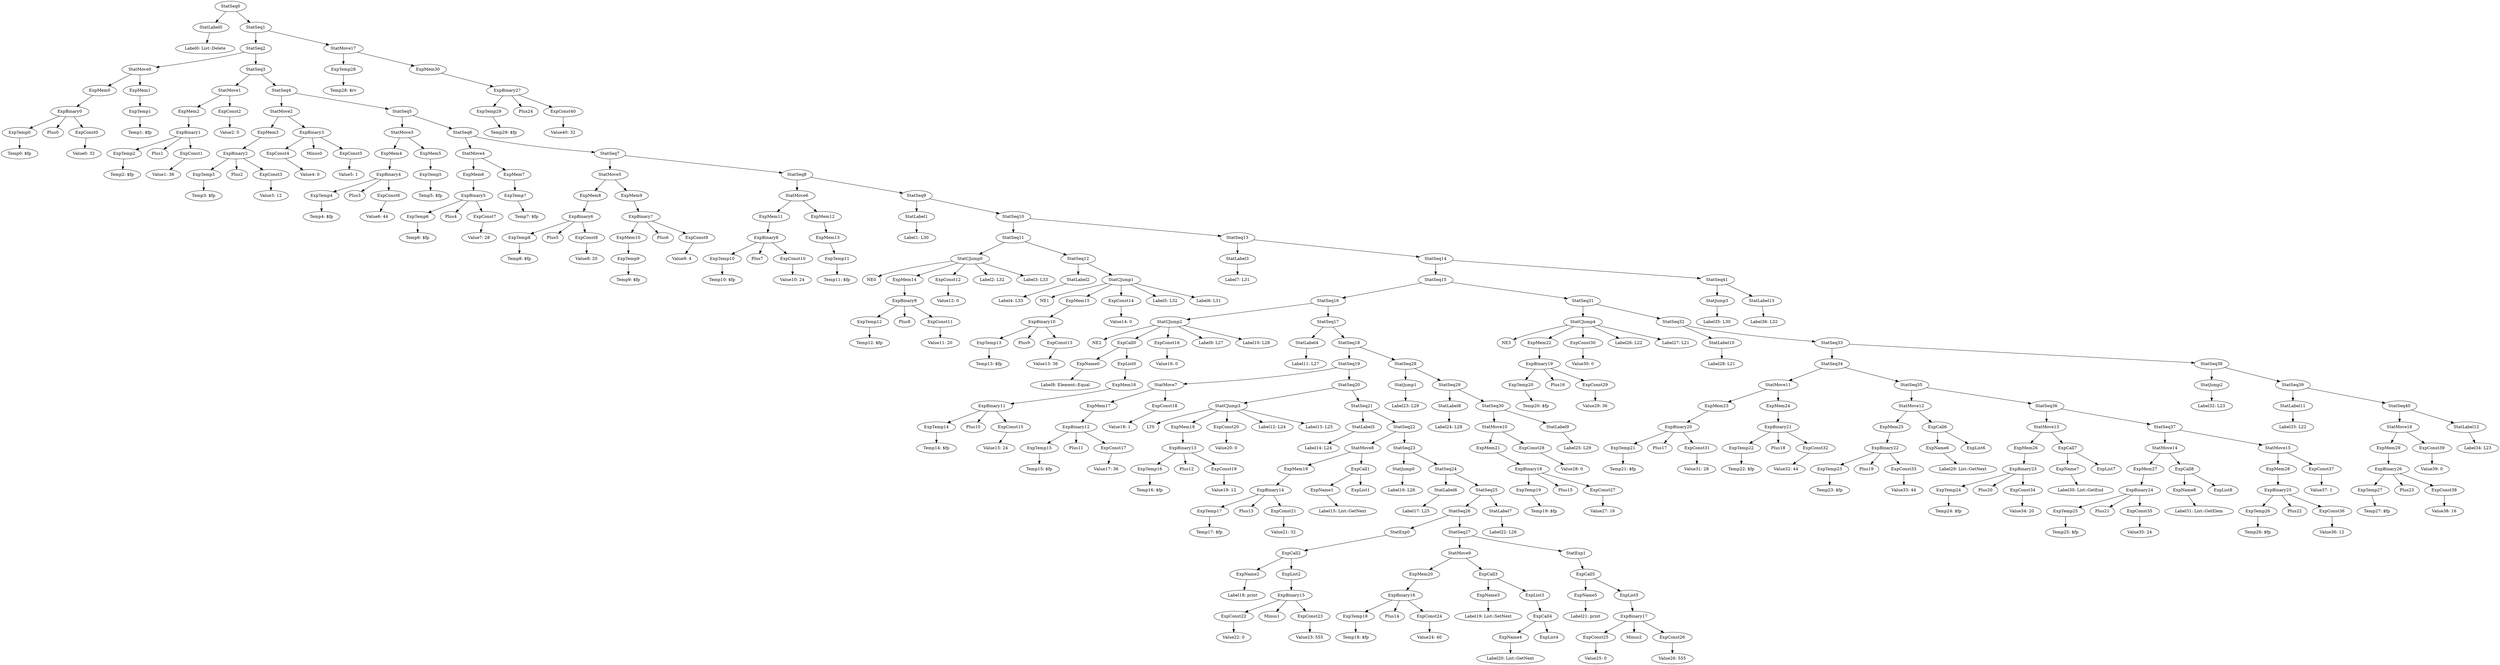 digraph {
	ordering = out;
	ExpMem30 -> ExpBinary27;
	ExpConst40 -> "Value40: 32";
	ExpTemp29 -> "Temp29: $fp";
	StatMove17 -> ExpTemp28;
	StatMove17 -> ExpMem30;
	StatJump3 -> "Label35: L30";
	StatSeq40 -> StatMove16;
	StatSeq40 -> StatLabel12;
	ExpConst39 -> "Value39: 0";
	ExpMem29 -> ExpBinary26;
	ExpConst38 -> "Value38: 16";
	ExpBinary26 -> ExpTemp27;
	ExpBinary26 -> Plus23;
	ExpBinary26 -> ExpConst38;
	ExpTemp27 -> "Temp27: $fp";
	StatSeq39 -> StatLabel11;
	StatSeq39 -> StatSeq40;
	StatLabel11 -> "Label33: L22";
	StatSeq38 -> StatJump2;
	StatSeq38 -> StatSeq39;
	StatJump2 -> "Label32: L23";
	ExpConst37 -> "Value37: 1";
	StatMove15 -> ExpMem28;
	StatMove15 -> ExpConst37;
	ExpTemp26 -> "Temp26: $fp";
	ExpCall8 -> ExpName8;
	ExpCall8 -> ExpList8;
	StatMove14 -> ExpMem27;
	StatMove14 -> ExpCall8;
	ExpMem27 -> ExpBinary24;
	ExpConst35 -> "Value35: 24";
	ExpTemp25 -> "Temp25: $fp";
	StatSeq16 -> StatCJump2;
	StatSeq16 -> StatSeq17;
	StatSeq7 -> StatMove5;
	StatSeq7 -> StatSeq8;
	ExpConst27 -> "Value27: 16";
	ExpConst19 -> "Value19: 12";
	StatMove12 -> ExpMem25;
	StatMove12 -> ExpCall6;
	ExpTemp15 -> "Temp15: $fp";
	StatSeq10 -> StatSeq11;
	StatSeq10 -> StatSeq13;
	StatMove13 -> ExpMem26;
	StatMove13 -> ExpCall7;
	ExpBinary10 -> ExpTemp13;
	ExpBinary10 -> Plus9;
	ExpBinary10 -> ExpConst13;
	ExpTemp13 -> "Temp13: $fp";
	ExpCall3 -> ExpName3;
	ExpCall3 -> ExpList3;
	ExpConst25 -> "Value25: 0";
	StatLabel2 -> "Label4: L33";
	StatMove5 -> ExpMem8;
	StatMove5 -> ExpMem9;
	ExpConst14 -> "Value14: 0";
	ExpConst9 -> "Value9: 4";
	ExpName0 -> "Label8: Element::Equal";
	ExpConst8 -> "Value8: 20";
	ExpTemp20 -> "Temp20: $fp";
	ExpConst11 -> "Value11: 20";
	StatCJump0 -> NE0;
	StatCJump0 -> ExpMem14;
	StatCJump0 -> ExpConst12;
	StatCJump0 -> "Label2: L32";
	StatCJump0 -> "Label3: L33";
	ExpCall0 -> ExpName0;
	ExpCall0 -> ExpList0;
	StatSeq9 -> StatLabel1;
	StatSeq9 -> StatSeq10;
	StatLabel1 -> "Label1: L30";
	ExpMem12 -> ExpMem13;
	StatSeq36 -> StatMove13;
	StatSeq36 -> StatSeq37;
	ExpMem11 -> ExpBinary8;
	StatMove11 -> ExpMem23;
	StatMove11 -> ExpMem24;
	ExpTemp10 -> "Temp10: $fp";
	ExpMem10 -> ExpTemp9;
	ExpConst30 -> "Value30: 0";
	ExpCall6 -> ExpName6;
	ExpCall6 -> ExpList6;
	ExpName5 -> "Label21: print";
	ExpBinary24 -> ExpTemp25;
	ExpBinary24 -> Plus21;
	ExpBinary24 -> ExpConst35;
	ExpBinary9 -> ExpTemp12;
	ExpBinary9 -> Plus8;
	ExpBinary9 -> ExpConst11;
	ExpCall4 -> ExpName4;
	ExpCall4 -> ExpList4;
	ExpBinary6 -> ExpTemp8;
	ExpBinary6 -> Plus5;
	ExpBinary6 -> ExpConst8;
	StatSeq13 -> StatLabel3;
	StatSeq13 -> StatSeq14;
	ExpConst3 -> "Value3: 12";
	ExpTemp17 -> "Temp17: $fp";
	ExpTemp23 -> "Temp23: $fp";
	StatSeq14 -> StatSeq15;
	StatSeq14 -> StatSeq41;
	StatCJump4 -> NE3;
	StatCJump4 -> ExpMem22;
	StatCJump4 -> ExpConst30;
	StatCJump4 -> "Label26: L22";
	StatCJump4 -> "Label27: L21";
	ExpMem13 -> ExpTemp11;
	ExpBinary27 -> ExpTemp29;
	ExpBinary27 -> Plus24;
	ExpBinary27 -> ExpConst40;
	StatMove1 -> ExpMem2;
	StatMove1 -> ExpConst2;
	StatSeq17 -> StatLabel4;
	StatSeq17 -> StatSeq18;
	ExpTemp19 -> "Temp19: $fp";
	StatSeq1 -> StatSeq2;
	StatSeq1 -> StatMove17;
	StatSeq30 -> StatMove10;
	StatSeq30 -> StatLabel9;
	ExpBinary22 -> ExpTemp23;
	ExpBinary22 -> Plus19;
	ExpBinary22 -> ExpConst33;
	StatLabel4 -> "Label11: L27";
	StatSeq23 -> StatJump0;
	StatSeq23 -> StatSeq24;
	ExpConst36 -> "Value36: 12";
	StatSeq5 -> StatMove3;
	StatSeq5 -> StatSeq6;
	ExpConst12 -> "Value12: 0";
	ExpTemp8 -> "Temp8: $fp";
	ExpMem15 -> ExpBinary10;
	ExpConst32 -> "Value32: 44";
	ExpConst1 -> "Value1: 36";
	ExpMem28 -> ExpBinary25;
	ExpName8 -> "Label31: List::GetElem";
	StatMove2 -> ExpMem3;
	StatMove2 -> ExpBinary3;
	ExpBinary13 -> ExpTemp16;
	ExpBinary13 -> Plus12;
	ExpBinary13 -> ExpConst19;
	StatMove16 -> ExpMem29;
	StatMove16 -> ExpConst39;
	ExpBinary23 -> ExpTemp24;
	ExpBinary23 -> Plus20;
	ExpBinary23 -> ExpConst34;
	StatLabel12 -> "Label34: L23";
	ExpBinary0 -> ExpTemp0;
	ExpBinary0 -> Plus0;
	ExpBinary0 -> ExpConst0;
	ExpBinary11 -> ExpTemp14;
	ExpBinary11 -> Plus10;
	ExpBinary11 -> ExpConst15;
	ExpBinary14 -> ExpTemp17;
	ExpBinary14 -> Plus13;
	ExpBinary14 -> ExpConst21;
	StatMove0 -> ExpMem0;
	StatMove0 -> ExpMem1;
	ExpTemp12 -> "Temp12: $fp";
	ExpTemp14 -> "Temp14: $fp";
	StatLabel6 -> "Label17: L25";
	StatJump1 -> "Label23: L29";
	ExpConst15 -> "Value15: 24";
	StatSeq3 -> StatMove1;
	StatSeq3 -> StatSeq4;
	ExpConst13 -> "Value13: 36";
	ExpMem7 -> ExpTemp7;
	ExpBinary3 -> ExpConst4;
	ExpBinary3 -> Minus0;
	ExpBinary3 -> ExpConst5;
	StatSeq8 -> StatMove6;
	StatSeq8 -> StatSeq9;
	ExpMem8 -> ExpBinary6;
	StatSeq6 -> StatMove4;
	StatSeq6 -> StatSeq7;
	ExpTemp11 -> "Temp11: $fp";
	ExpMem14 -> ExpBinary9;
	StatSeq31 -> StatCJump4;
	StatSeq31 -> StatSeq32;
	StatSeq0 -> StatLabel0;
	StatSeq0 -> StatSeq1;
	ExpConst23 -> "Value23: 555";
	ExpMem21 -> ExpBinary18;
	ExpTemp1 -> "Temp1: $fp";
	ExpBinary4 -> ExpTemp4;
	ExpBinary4 -> Plus3;
	ExpBinary4 -> ExpConst6;
	ExpTemp5 -> "Temp5: $fp";
	ExpBinary17 -> ExpConst25;
	ExpBinary17 -> Minus2;
	ExpBinary17 -> ExpConst26;
	ExpMem16 -> ExpBinary11;
	ExpBinary2 -> ExpTemp3;
	ExpBinary2 -> Plus2;
	ExpBinary2 -> ExpConst3;
	ExpMem3 -> ExpBinary2;
	ExpBinary1 -> ExpTemp2;
	ExpBinary1 -> Plus1;
	ExpBinary1 -> ExpConst1;
	ExpConst10 -> "Value10: 24";
	StatSeq4 -> StatMove2;
	StatSeq4 -> StatSeq5;
	ExpMem0 -> ExpBinary0;
	StatLabel13 -> "Label36: L32";
	StatSeq2 -> StatMove0;
	StatSeq2 -> StatSeq3;
	ExpMem1 -> ExpTemp1;
	ExpConst31 -> "Value31: 28";
	ExpMem9 -> ExpBinary7;
	ExpConst6 -> "Value6: 44";
	ExpTemp2 -> "Temp2: $fp";
	StatExp0 -> ExpCall2;
	ExpConst18 -> "Value18: 1";
	ExpConst26 -> "Value26: 555";
	StatSeq12 -> StatLabel2;
	StatSeq12 -> StatCJump1;
	ExpTemp4 -> "Temp4: $fp";
	StatLabel5 -> "Label14: L24";
	ExpTemp0 -> "Temp0: $fp";
	ExpConst0 -> "Value0: 32";
	StatLabel0 -> "Label0: List::Delete";
	ExpConst24 -> "Value24: 40";
	ExpBinary12 -> ExpTemp15;
	ExpBinary12 -> Plus11;
	ExpBinary12 -> ExpConst17;
	StatMove6 -> ExpMem11;
	StatMove6 -> ExpMem12;
	ExpBinary8 -> ExpTemp10;
	ExpBinary8 -> Plus7;
	ExpBinary8 -> ExpConst10;
	ExpConst5 -> "Value5: 1";
	StatSeq26 -> StatExp0;
	StatSeq26 -> StatSeq27;
	ExpMem2 -> ExpBinary1;
	StatSeq11 -> StatCJump0;
	StatSeq11 -> StatSeq12;
	ExpBinary7 -> ExpMem10;
	ExpBinary7 -> Plus6;
	ExpBinary7 -> ExpConst9;
	ExpBinary5 -> ExpTemp6;
	ExpBinary5 -> Plus4;
	ExpBinary5 -> ExpConst7;
	StatCJump2 -> NE2;
	StatCJump2 -> ExpCall0;
	StatCJump2 -> ExpConst16;
	StatCJump2 -> "Label9: L27";
	StatCJump2 -> "Label10: L28";
	ExpTemp16 -> "Temp16: $fp";
	ExpConst16 -> "Value16: 0";
	ExpMem6 -> ExpBinary5;
	ExpConst4 -> "Value4: 0";
	ExpConst17 -> "Value17: 36";
	ExpMem17 -> ExpBinary12;
	ExpTemp7 -> "Temp7: $fp";
	StatMove7 -> ExpMem17;
	StatMove7 -> ExpConst18;
	ExpMem18 -> ExpBinary13;
	StatSeq21 -> StatLabel5;
	StatSeq21 -> StatSeq22;
	StatLabel7 -> "Label22: L26";
	ExpName1 -> "Label15: List::GetNext";
	ExpMem24 -> ExpBinary21;
	ExpMem19 -> ExpBinary14;
	ExpCall1 -> ExpName1;
	ExpCall1 -> ExpList1;
	StatSeq19 -> StatMove7;
	StatSeq19 -> StatSeq20;
	StatSeq22 -> StatMove8;
	StatSeq22 -> StatSeq23;
	StatJump0 -> "Label16: L26";
	ExpName7 -> "Label30: List::GetEnd";
	StatSeq24 -> StatLabel6;
	StatSeq24 -> StatSeq25;
	ExpName2 -> "Label18: print";
	ExpConst2 -> "Value2: 0";
	ExpCall2 -> ExpName2;
	ExpCall2 -> ExpList2;
	StatSeq20 -> StatCJump3;
	StatSeq20 -> StatSeq21;
	ExpBinary15 -> ExpConst22;
	ExpBinary15 -> Minus1;
	ExpBinary15 -> ExpConst23;
	ExpList0 -> ExpMem16;
	ExpConst22 -> "Value22: 0";
	StatSeq34 -> StatMove11;
	StatSeq34 -> StatSeq35;
	ExpList2 -> ExpBinary15;
	ExpTemp22 -> "Temp22: $fp";
	ExpBinary16 -> ExpTemp18;
	ExpBinary16 -> Plus14;
	ExpBinary16 -> ExpConst24;
	ExpTemp18 -> "Temp18: $fp";
	ExpConst28 -> "Value28: 0";
	ExpMem20 -> ExpBinary16;
	StatMove4 -> ExpMem6;
	StatMove4 -> ExpMem7;
	StatMove9 -> ExpMem20;
	StatMove9 -> ExpCall3;
	ExpName3 -> "Label19: List::SetNext";
	ExpName4 -> "Label20: List::GetNext";
	ExpList3 -> ExpCall4;
	ExpTemp28 -> "Temp28: $rv";
	StatMove8 -> ExpMem19;
	StatMove8 -> ExpCall1;
	StatSeq32 -> StatLabel10;
	StatSeq32 -> StatSeq33;
	ExpBinary20 -> ExpTemp21;
	ExpBinary20 -> Plus17;
	ExpBinary20 -> ExpConst31;
	ExpTemp9 -> "Temp9: $fp";
	StatSeq27 -> StatMove9;
	StatSeq27 -> StatExp1;
	ExpCall5 -> ExpName5;
	ExpCall5 -> ExpList5;
	StatCJump3 -> LT0;
	StatCJump3 -> ExpMem18;
	StatCJump3 -> ExpConst20;
	StatCJump3 -> "Label12: L24";
	StatCJump3 -> "Label13: L25";
	ExpBinary21 -> ExpTemp22;
	ExpBinary21 -> Plus18;
	ExpBinary21 -> ExpConst32;
	StatExp1 -> ExpCall5;
	StatMove3 -> ExpMem4;
	StatMove3 -> ExpMem5;
	StatSeq25 -> StatSeq26;
	StatSeq25 -> StatLabel7;
	StatSeq41 -> StatJump3;
	StatSeq41 -> StatLabel13;
	StatLabel3 -> "Label7: L31";
	StatSeq18 -> StatSeq19;
	StatSeq18 -> StatSeq28;
	StatSeq28 -> StatJump1;
	StatSeq28 -> StatSeq29;
	ExpMem25 -> ExpBinary22;
	ExpMem26 -> ExpBinary23;
	ExpConst20 -> "Value20: 0";
	StatSeq29 -> StatLabel8;
	StatSeq29 -> StatSeq30;
	StatSeq37 -> StatMove14;
	StatSeq37 -> StatMove15;
	ExpTemp3 -> "Temp3: $fp";
	ExpTemp6 -> "Temp6: $fp";
	StatLabel8 -> "Label24: L28";
	ExpBinary18 -> ExpTemp19;
	ExpBinary18 -> Plus15;
	ExpBinary18 -> ExpConst27;
	ExpMem4 -> ExpBinary4;
	StatMove10 -> ExpMem21;
	StatMove10 -> ExpConst28;
	StatLabel9 -> "Label25: L29";
	StatSeq33 -> StatSeq34;
	StatSeq33 -> StatSeq38;
	StatSeq15 -> StatSeq16;
	StatSeq15 -> StatSeq31;
	ExpBinary19 -> ExpTemp20;
	ExpBinary19 -> Plus16;
	ExpBinary19 -> ExpConst29;
	ExpConst29 -> "Value29: 36";
	ExpList5 -> ExpBinary17;
	ExpTemp24 -> "Temp24: $fp";
	ExpMem5 -> ExpTemp5;
	ExpMem22 -> ExpBinary19;
	StatLabel10 -> "Label28: L21";
	ExpConst7 -> "Value7: 28";
	ExpTemp21 -> "Temp21: $fp";
	ExpBinary25 -> ExpTemp26;
	ExpBinary25 -> Plus22;
	ExpBinary25 -> ExpConst36;
	ExpMem23 -> ExpBinary20;
	ExpConst21 -> "Value21: 32";
	ExpConst33 -> "Value33: 44";
	ExpName6 -> "Label29: List::GetNext";
	StatSeq35 -> StatMove12;
	StatSeq35 -> StatSeq36;
	ExpCall7 -> ExpName7;
	ExpCall7 -> ExpList7;
	StatCJump1 -> NE1;
	StatCJump1 -> ExpMem15;
	StatCJump1 -> ExpConst14;
	StatCJump1 -> "Label5: L32";
	StatCJump1 -> "Label6: L31";
	ExpConst34 -> "Value34: 20";
}

